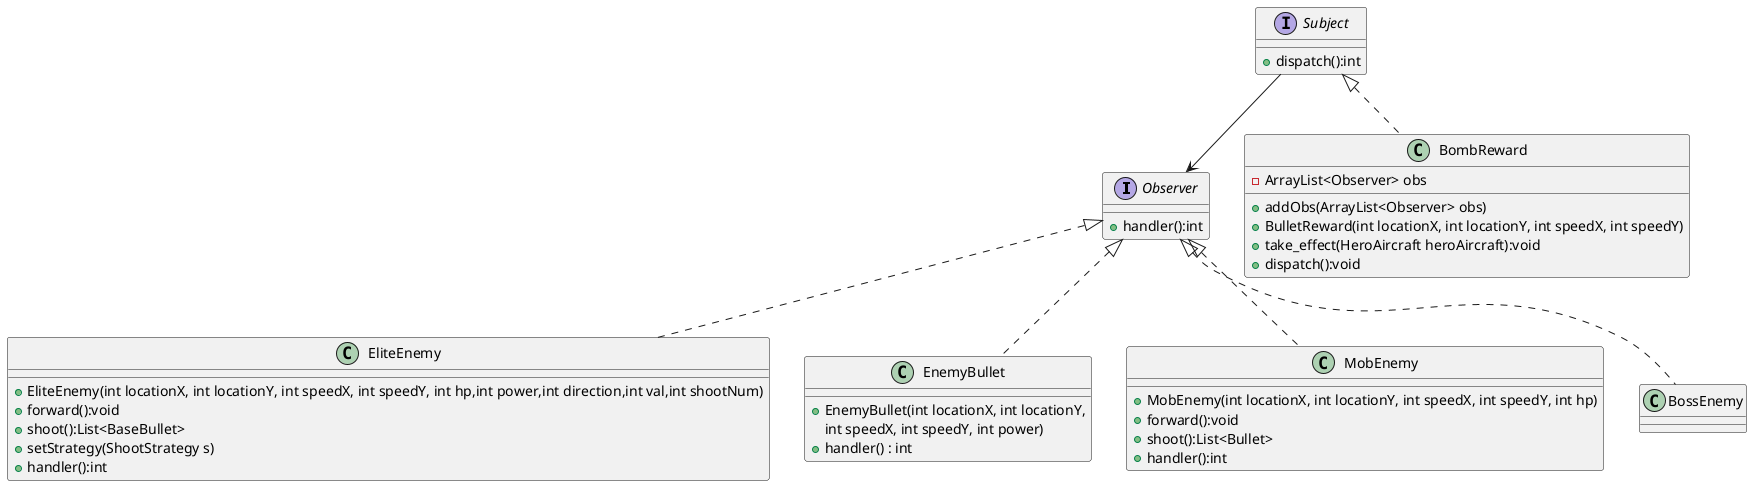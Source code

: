 @startuml
'https://plantuml.com/class-diagram

interface Observer{
    + handler():int
}

interface Subject{
    + dispatch():int
}


class BombReward{
    - ArrayList<Observer> obs
    + addObs(ArrayList<Observer> obs)
    + BulletReward(int locationX, int locationY, int speedX, int speedY)
    + take_effect(HeroAircraft heroAircraft):void
    + dispatch():void
}

class EliteEnemy{
    + EliteEnemy(int locationX, int locationY, int speedX, int speedY, int hp,int power,int direction,int val,int shootNum)
    + forward():void
    + shoot():List<BaseBullet>
    + setStrategy(ShootStrategy s)
    + handler():int
}

class EnemyBullet {
    + EnemyBullet(int locationX, int locationY,
     int speedX, int speedY, int power)
    + handler() : int
}


class MobEnemy {
    + MobEnemy(int locationX, int locationY, int speedX, int speedY, int hp)
    + forward():void
    + shoot():List<Bullet>
    + handler():int
}




class BombReward implements Subject
class EliteEnemy implements Observer
class EnemyBullet implements Observer
class MobEnemy implements Observer
class BossEnemy implements Observer


Subject --> Observer

@enduml
